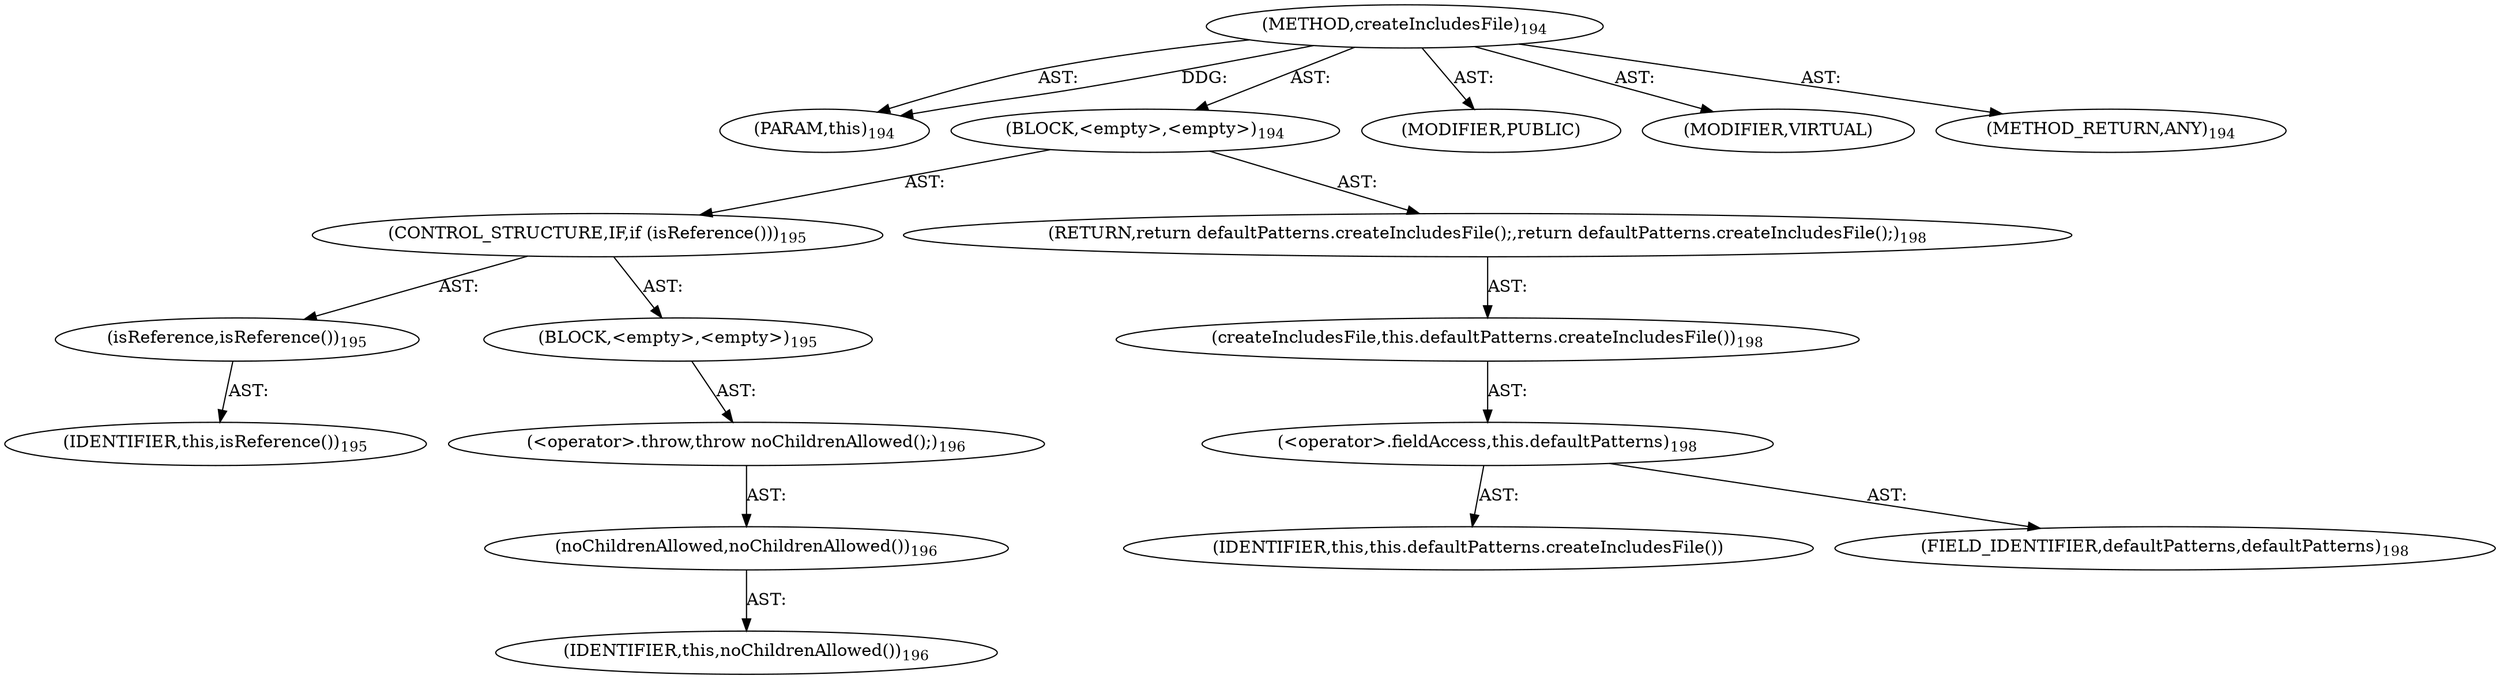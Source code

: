 digraph "createIncludesFile" {  
"111669149703" [label = <(METHOD,createIncludesFile)<SUB>194</SUB>> ]
"115964116997" [label = <(PARAM,this)<SUB>194</SUB>> ]
"25769803790" [label = <(BLOCK,&lt;empty&gt;,&lt;empty&gt;)<SUB>194</SUB>> ]
"47244640263" [label = <(CONTROL_STRUCTURE,IF,if (isReference()))<SUB>195</SUB>> ]
"30064771179" [label = <(isReference,isReference())<SUB>195</SUB>> ]
"68719476749" [label = <(IDENTIFIER,this,isReference())<SUB>195</SUB>> ]
"25769803791" [label = <(BLOCK,&lt;empty&gt;,&lt;empty&gt;)<SUB>195</SUB>> ]
"30064771180" [label = <(&lt;operator&gt;.throw,throw noChildrenAllowed();)<SUB>196</SUB>> ]
"30064771181" [label = <(noChildrenAllowed,noChildrenAllowed())<SUB>196</SUB>> ]
"68719476750" [label = <(IDENTIFIER,this,noChildrenAllowed())<SUB>196</SUB>> ]
"146028888068" [label = <(RETURN,return defaultPatterns.createIncludesFile();,return defaultPatterns.createIncludesFile();)<SUB>198</SUB>> ]
"30064771182" [label = <(createIncludesFile,this.defaultPatterns.createIncludesFile())<SUB>198</SUB>> ]
"30064771183" [label = <(&lt;operator&gt;.fieldAccess,this.defaultPatterns)<SUB>198</SUB>> ]
"68719476894" [label = <(IDENTIFIER,this,this.defaultPatterns.createIncludesFile())> ]
"55834574888" [label = <(FIELD_IDENTIFIER,defaultPatterns,defaultPatterns)<SUB>198</SUB>> ]
"133143986197" [label = <(MODIFIER,PUBLIC)> ]
"133143986198" [label = <(MODIFIER,VIRTUAL)> ]
"128849018887" [label = <(METHOD_RETURN,ANY)<SUB>194</SUB>> ]
  "111669149703" -> "115964116997"  [ label = "AST: "] 
  "111669149703" -> "25769803790"  [ label = "AST: "] 
  "111669149703" -> "133143986197"  [ label = "AST: "] 
  "111669149703" -> "133143986198"  [ label = "AST: "] 
  "111669149703" -> "128849018887"  [ label = "AST: "] 
  "25769803790" -> "47244640263"  [ label = "AST: "] 
  "25769803790" -> "146028888068"  [ label = "AST: "] 
  "47244640263" -> "30064771179"  [ label = "AST: "] 
  "47244640263" -> "25769803791"  [ label = "AST: "] 
  "30064771179" -> "68719476749"  [ label = "AST: "] 
  "25769803791" -> "30064771180"  [ label = "AST: "] 
  "30064771180" -> "30064771181"  [ label = "AST: "] 
  "30064771181" -> "68719476750"  [ label = "AST: "] 
  "146028888068" -> "30064771182"  [ label = "AST: "] 
  "30064771182" -> "30064771183"  [ label = "AST: "] 
  "30064771183" -> "68719476894"  [ label = "AST: "] 
  "30064771183" -> "55834574888"  [ label = "AST: "] 
  "111669149703" -> "115964116997"  [ label = "DDG: "] 
}

